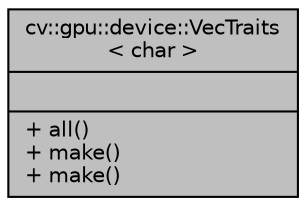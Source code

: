 digraph "cv::gpu::device::VecTraits&lt; char &gt;"
{
 // LATEX_PDF_SIZE
  edge [fontname="Helvetica",fontsize="10",labelfontname="Helvetica",labelfontsize="10"];
  node [fontname="Helvetica",fontsize="10",shape=record];
  Node1 [label="{cv::gpu::device::VecTraits\l\< char \>\n||+ all()\l+ make()\l+ make()\l}",height=0.2,width=0.4,color="black", fillcolor="grey75", style="filled", fontcolor="black",tooltip=" "];
}
